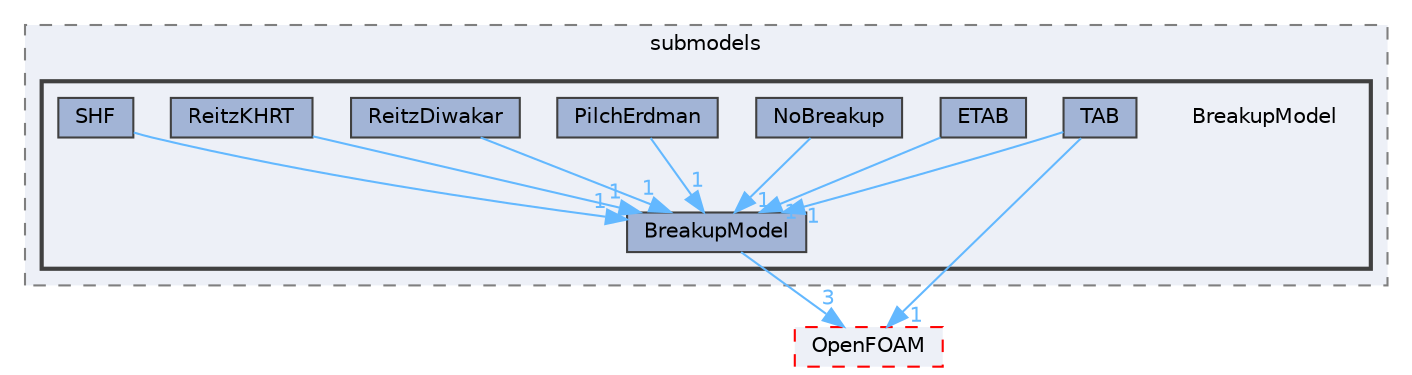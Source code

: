 digraph "src/lagrangian/spray/submodels/BreakupModel"
{
 // LATEX_PDF_SIZE
  bgcolor="transparent";
  edge [fontname=Helvetica,fontsize=10,labelfontname=Helvetica,labelfontsize=10];
  node [fontname=Helvetica,fontsize=10,shape=box,height=0.2,width=0.4];
  compound=true
  subgraph clusterdir_03a209607acdac05f1cb82250460b2d6 {
    graph [ bgcolor="#edf0f7", pencolor="grey50", label="submodels", fontname=Helvetica,fontsize=10 style="filled,dashed", URL="dir_03a209607acdac05f1cb82250460b2d6.html",tooltip=""]
  subgraph clusterdir_7862d93b0f83aa5120e5fba7616a1684 {
    graph [ bgcolor="#edf0f7", pencolor="grey25", label="", fontname=Helvetica,fontsize=10 style="filled,bold", URL="dir_7862d93b0f83aa5120e5fba7616a1684.html",tooltip=""]
    dir_7862d93b0f83aa5120e5fba7616a1684 [shape=plaintext, label="BreakupModel"];
  dir_960cc54e61b1c0cc02c9fe03d6c537da [label="BreakupModel", fillcolor="#a2b4d6", color="grey25", style="filled", URL="dir_960cc54e61b1c0cc02c9fe03d6c537da.html",tooltip=""];
  dir_da064c207f28ed2912c1e551113eed54 [label="ETAB", fillcolor="#a2b4d6", color="grey25", style="filled", URL="dir_da064c207f28ed2912c1e551113eed54.html",tooltip=""];
  dir_d491fef5400f4e6866d957eece89019f [label="NoBreakup", fillcolor="#a2b4d6", color="grey25", style="filled", URL="dir_d491fef5400f4e6866d957eece89019f.html",tooltip=""];
  dir_c9fd71c26ca7be8c353c8e4548086bf8 [label="PilchErdman", fillcolor="#a2b4d6", color="grey25", style="filled", URL="dir_c9fd71c26ca7be8c353c8e4548086bf8.html",tooltip=""];
  dir_82937146fe9bd2efd2ee2e9be49ce514 [label="ReitzDiwakar", fillcolor="#a2b4d6", color="grey25", style="filled", URL="dir_82937146fe9bd2efd2ee2e9be49ce514.html",tooltip=""];
  dir_3ebc1a7f6e938d3212a43fd89a3f743f [label="ReitzKHRT", fillcolor="#a2b4d6", color="grey25", style="filled", URL="dir_3ebc1a7f6e938d3212a43fd89a3f743f.html",tooltip=""];
  dir_cad008091b2b5cf77f2dcbc22bdad43d [label="SHF", fillcolor="#a2b4d6", color="grey25", style="filled", URL="dir_cad008091b2b5cf77f2dcbc22bdad43d.html",tooltip=""];
  dir_39b9aba76520b3245116b119311236f4 [label="TAB", fillcolor="#a2b4d6", color="grey25", style="filled", URL="dir_39b9aba76520b3245116b119311236f4.html",tooltip=""];
  }
  }
  dir_c5473ff19b20e6ec4dfe5c310b3778a8 [label="OpenFOAM", fillcolor="#edf0f7", color="red", style="filled,dashed", URL="dir_c5473ff19b20e6ec4dfe5c310b3778a8.html",tooltip=""];
  dir_960cc54e61b1c0cc02c9fe03d6c537da->dir_c5473ff19b20e6ec4dfe5c310b3778a8 [headlabel="3", labeldistance=1.5 headhref="dir_000345_002695.html" href="dir_000345_002695.html" color="steelblue1" fontcolor="steelblue1"];
  dir_da064c207f28ed2912c1e551113eed54->dir_960cc54e61b1c0cc02c9fe03d6c537da [headlabel="1", labeldistance=1.5 headhref="dir_001183_000345.html" href="dir_001183_000345.html" color="steelblue1" fontcolor="steelblue1"];
  dir_d491fef5400f4e6866d957eece89019f->dir_960cc54e61b1c0cc02c9fe03d6c537da [headlabel="1", labeldistance=1.5 headhref="dir_002536_000345.html" href="dir_002536_000345.html" color="steelblue1" fontcolor="steelblue1"];
  dir_c9fd71c26ca7be8c353c8e4548086bf8->dir_960cc54e61b1c0cc02c9fe03d6c537da [headlabel="1", labeldistance=1.5 headhref="dir_002917_000345.html" href="dir_002917_000345.html" color="steelblue1" fontcolor="steelblue1"];
  dir_82937146fe9bd2efd2ee2e9be49ce514->dir_960cc54e61b1c0cc02c9fe03d6c537da [headlabel="1", labeldistance=1.5 headhref="dir_003305_000345.html" href="dir_003305_000345.html" color="steelblue1" fontcolor="steelblue1"];
  dir_3ebc1a7f6e938d3212a43fd89a3f743f->dir_960cc54e61b1c0cc02c9fe03d6c537da [headlabel="1", labeldistance=1.5 headhref="dir_003306_000345.html" href="dir_003306_000345.html" color="steelblue1" fontcolor="steelblue1"];
  dir_cad008091b2b5cf77f2dcbc22bdad43d->dir_960cc54e61b1c0cc02c9fe03d6c537da [headlabel="1", labeldistance=1.5 headhref="dir_003515_000345.html" href="dir_003515_000345.html" color="steelblue1" fontcolor="steelblue1"];
  dir_39b9aba76520b3245116b119311236f4->dir_960cc54e61b1c0cc02c9fe03d6c537da [headlabel="1", labeldistance=1.5 headhref="dir_003944_000345.html" href="dir_003944_000345.html" color="steelblue1" fontcolor="steelblue1"];
  dir_39b9aba76520b3245116b119311236f4->dir_c5473ff19b20e6ec4dfe5c310b3778a8 [headlabel="1", labeldistance=1.5 headhref="dir_003944_002695.html" href="dir_003944_002695.html" color="steelblue1" fontcolor="steelblue1"];
}

